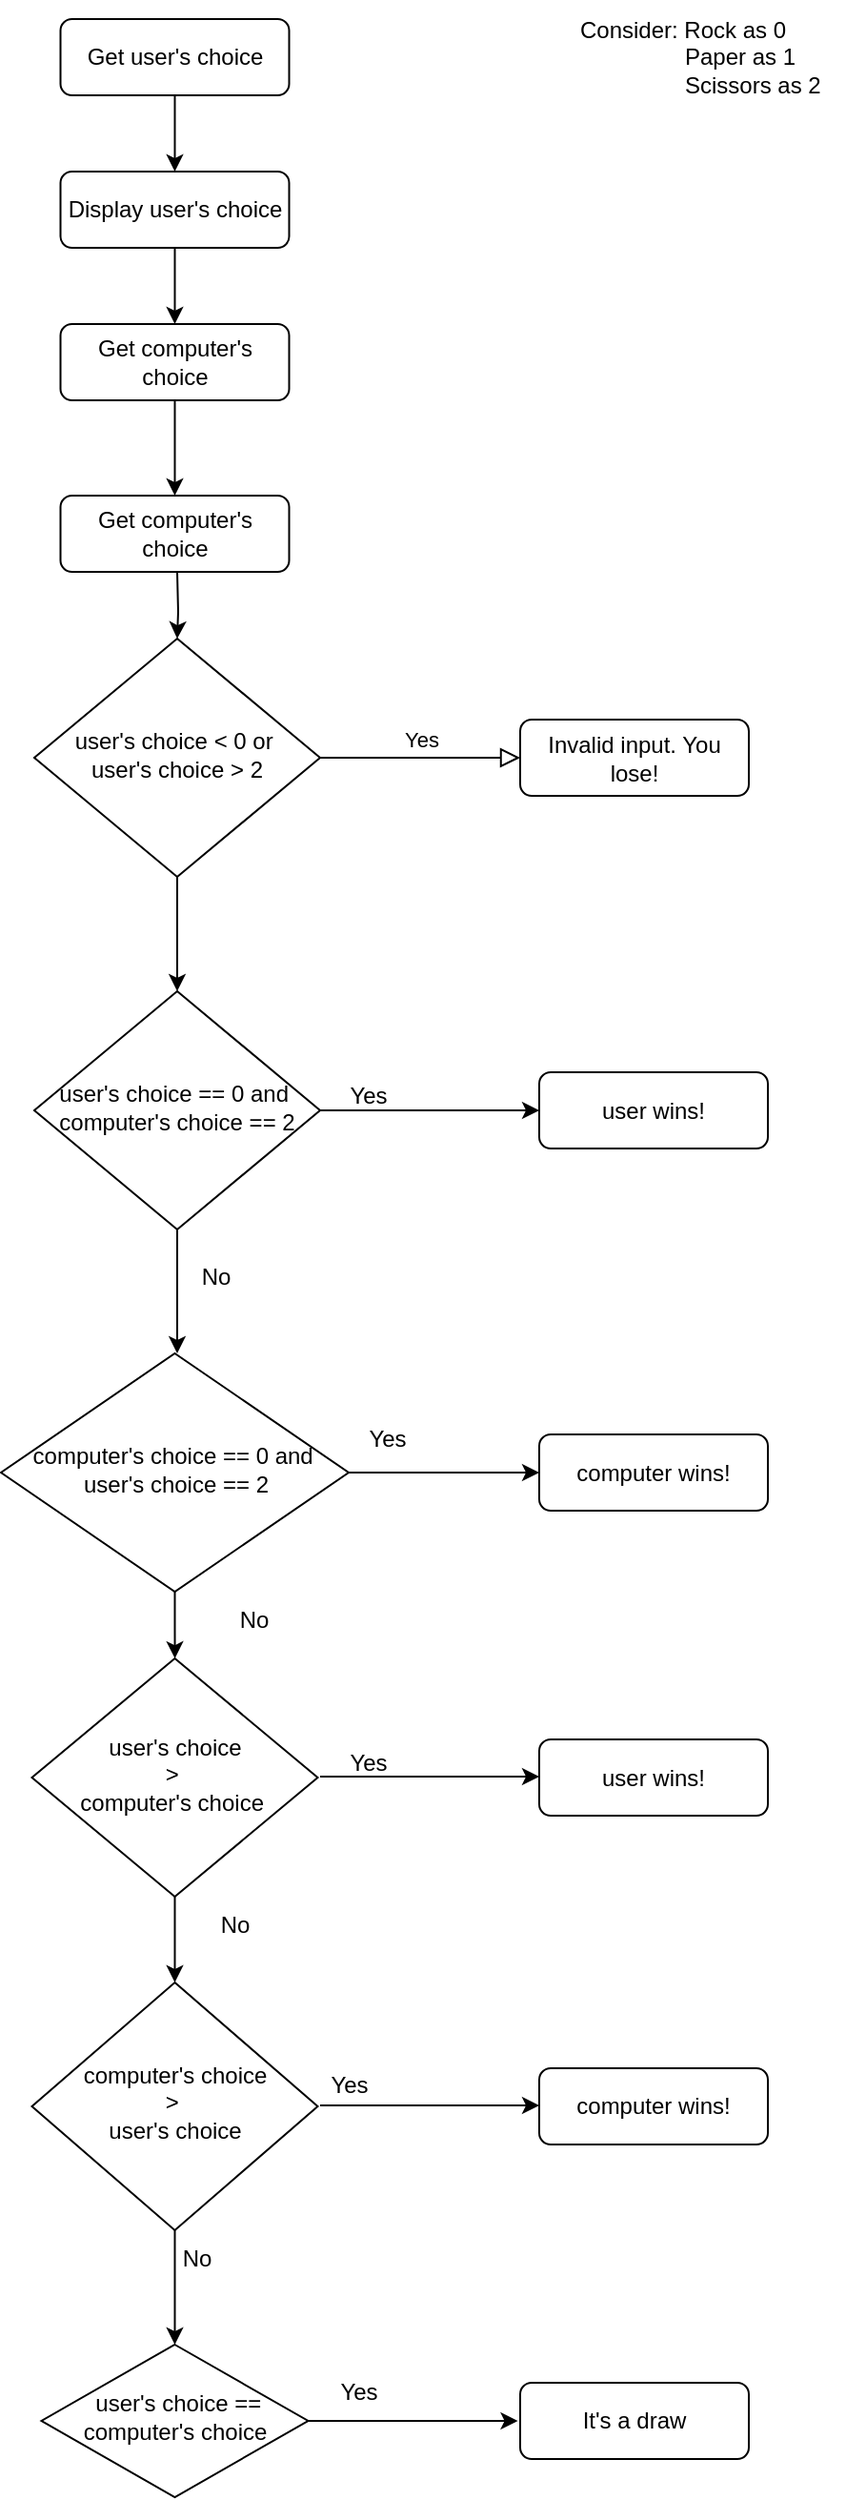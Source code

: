 <mxfile version="20.2.0" type="github">
  <diagram id="C5RBs43oDa-KdzZeNtuy" name="Page-1">
    <mxGraphModel dx="770" dy="454" grid="1" gridSize="10" guides="1" tooltips="1" connect="1" arrows="1" fold="1" page="1" pageScale="1" pageWidth="827" pageHeight="1169" math="0" shadow="0">
      <root>
        <mxCell id="WIyWlLk6GJQsqaUBKTNV-0" />
        <mxCell id="WIyWlLk6GJQsqaUBKTNV-1" parent="WIyWlLk6GJQsqaUBKTNV-0" />
        <mxCell id="SuPhJJDF08uRvSXy7zzl-4" value="" style="edgeStyle=orthogonalEdgeStyle;rounded=0;orthogonalLoop=1;jettySize=auto;html=1;entryX=0.5;entryY=0;entryDx=0;entryDy=0;" parent="WIyWlLk6GJQsqaUBKTNV-1" source="WIyWlLk6GJQsqaUBKTNV-3" target="SuPhJJDF08uRvSXy7zzl-0" edge="1">
          <mxGeometry relative="1" as="geometry" />
        </mxCell>
        <mxCell id="WIyWlLk6GJQsqaUBKTNV-3" value="Get user&#39;s choice" style="rounded=1;whiteSpace=wrap;html=1;fontSize=12;glass=0;strokeWidth=1;shadow=0;" parent="WIyWlLk6GJQsqaUBKTNV-1" vertex="1">
          <mxGeometry x="158.75" y="100" width="120" height="40" as="geometry" />
        </mxCell>
        <mxCell id="SuPhJJDF08uRvSXy7zzl-13" value="" style="edgeStyle=orthogonalEdgeStyle;rounded=0;orthogonalLoop=1;jettySize=auto;html=1;" parent="WIyWlLk6GJQsqaUBKTNV-1" target="WIyWlLk6GJQsqaUBKTNV-10" edge="1">
          <mxGeometry relative="1" as="geometry">
            <mxPoint x="220" y="390" as="sourcePoint" />
          </mxGeometry>
        </mxCell>
        <mxCell id="WIyWlLk6GJQsqaUBKTNV-7" value="It&#39;s a draw" style="rounded=1;whiteSpace=wrap;html=1;fontSize=12;glass=0;strokeWidth=1;shadow=0;" parent="WIyWlLk6GJQsqaUBKTNV-1" vertex="1">
          <mxGeometry x="400" y="1340" width="120" height="40" as="geometry" />
        </mxCell>
        <mxCell id="WIyWlLk6GJQsqaUBKTNV-9" value="Yes" style="edgeStyle=orthogonalEdgeStyle;rounded=0;html=1;jettySize=auto;orthogonalLoop=1;fontSize=11;endArrow=block;endFill=0;endSize=8;strokeWidth=1;shadow=0;labelBackgroundColor=none;" parent="WIyWlLk6GJQsqaUBKTNV-1" source="WIyWlLk6GJQsqaUBKTNV-10" target="WIyWlLk6GJQsqaUBKTNV-12" edge="1">
          <mxGeometry y="10" relative="1" as="geometry">
            <mxPoint as="offset" />
          </mxGeometry>
        </mxCell>
        <mxCell id="KWvbrRZpJoL5nGQ_QKI8-44" value="" style="edgeStyle=orthogonalEdgeStyle;rounded=0;orthogonalLoop=1;jettySize=auto;html=1;" edge="1" parent="WIyWlLk6GJQsqaUBKTNV-1" source="WIyWlLk6GJQsqaUBKTNV-10" target="KWvbrRZpJoL5nGQ_QKI8-2">
          <mxGeometry relative="1" as="geometry" />
        </mxCell>
        <mxCell id="WIyWlLk6GJQsqaUBKTNV-10" value="user&#39;s choice &amp;lt; 0 or&amp;nbsp;&lt;br&gt;user&#39;s choice &amp;gt; 2" style="rhombus;whiteSpace=wrap;html=1;shadow=0;fontFamily=Helvetica;fontSize=12;align=center;strokeWidth=1;spacing=6;spacingTop=-4;" parent="WIyWlLk6GJQsqaUBKTNV-1" vertex="1">
          <mxGeometry x="145" y="425" width="150" height="125" as="geometry" />
        </mxCell>
        <mxCell id="WIyWlLk6GJQsqaUBKTNV-12" value="Invalid input. You lose!" style="rounded=1;whiteSpace=wrap;html=1;fontSize=12;glass=0;strokeWidth=1;shadow=0;" parent="WIyWlLk6GJQsqaUBKTNV-1" vertex="1">
          <mxGeometry x="400" y="467.5" width="120" height="40" as="geometry" />
        </mxCell>
        <mxCell id="SuPhJJDF08uRvSXy7zzl-7" value="" style="edgeStyle=orthogonalEdgeStyle;rounded=0;orthogonalLoop=1;jettySize=auto;html=1;" parent="WIyWlLk6GJQsqaUBKTNV-1" source="SuPhJJDF08uRvSXy7zzl-0" target="SuPhJJDF08uRvSXy7zzl-1" edge="1">
          <mxGeometry relative="1" as="geometry" />
        </mxCell>
        <mxCell id="SuPhJJDF08uRvSXy7zzl-0" value="Display user&#39;s choice" style="rounded=1;whiteSpace=wrap;html=1;fontSize=12;glass=0;strokeWidth=1;shadow=0;" parent="WIyWlLk6GJQsqaUBKTNV-1" vertex="1">
          <mxGeometry x="158.75" y="180" width="120" height="40" as="geometry" />
        </mxCell>
        <mxCell id="SuPhJJDF08uRvSXy7zzl-5" value="" style="edgeStyle=orthogonalEdgeStyle;rounded=0;orthogonalLoop=1;jettySize=auto;html=1;" parent="WIyWlLk6GJQsqaUBKTNV-1" source="SuPhJJDF08uRvSXy7zzl-1" target="SuPhJJDF08uRvSXy7zzl-2" edge="1">
          <mxGeometry relative="1" as="geometry" />
        </mxCell>
        <mxCell id="SuPhJJDF08uRvSXy7zzl-1" value="Get computer&#39;s choice" style="rounded=1;whiteSpace=wrap;html=1;fontSize=12;glass=0;strokeWidth=1;shadow=0;" parent="WIyWlLk6GJQsqaUBKTNV-1" vertex="1">
          <mxGeometry x="158.75" y="260" width="120" height="40" as="geometry" />
        </mxCell>
        <mxCell id="SuPhJJDF08uRvSXy7zzl-2" value="Get computer&#39;s choice" style="rounded=1;whiteSpace=wrap;html=1;fontSize=12;glass=0;strokeWidth=1;shadow=0;" parent="WIyWlLk6GJQsqaUBKTNV-1" vertex="1">
          <mxGeometry x="158.75" y="350" width="120" height="40" as="geometry" />
        </mxCell>
        <mxCell id="SuPhJJDF08uRvSXy7zzl-15" value="Consider: Rock as 0&lt;br&gt;&amp;nbsp; &amp;nbsp; &amp;nbsp; &amp;nbsp; &amp;nbsp; &amp;nbsp; &amp;nbsp; &amp;nbsp; &amp;nbsp; Paper as 1&lt;br&gt;&amp;nbsp; &amp;nbsp; &amp;nbsp; &amp;nbsp; &amp;nbsp; &amp;nbsp; &amp;nbsp; &amp;nbsp; &amp;nbsp; &amp;nbsp; &amp;nbsp; Scissors as 2" style="text;html=1;align=center;verticalAlign=middle;resizable=0;points=[];autosize=1;strokeColor=none;fillColor=none;" parent="WIyWlLk6GJQsqaUBKTNV-1" vertex="1">
          <mxGeometry x="400" y="90" width="170" height="60" as="geometry" />
        </mxCell>
        <mxCell id="KWvbrRZpJoL5nGQ_QKI8-4" value="" style="edgeStyle=orthogonalEdgeStyle;rounded=0;orthogonalLoop=1;jettySize=auto;html=1;" edge="1" parent="WIyWlLk6GJQsqaUBKTNV-1" source="KWvbrRZpJoL5nGQ_QKI8-2">
          <mxGeometry relative="1" as="geometry">
            <mxPoint x="220" y="800" as="targetPoint" />
            <Array as="points">
              <mxPoint x="220" y="780" />
              <mxPoint x="220" y="780" />
            </Array>
          </mxGeometry>
        </mxCell>
        <mxCell id="KWvbrRZpJoL5nGQ_QKI8-6" value="" style="edgeStyle=orthogonalEdgeStyle;rounded=0;orthogonalLoop=1;jettySize=auto;html=1;" edge="1" parent="WIyWlLk6GJQsqaUBKTNV-1" source="KWvbrRZpJoL5nGQ_QKI8-2">
          <mxGeometry relative="1" as="geometry">
            <mxPoint x="410" y="672.5" as="targetPoint" />
          </mxGeometry>
        </mxCell>
        <mxCell id="KWvbrRZpJoL5nGQ_QKI8-2" value="user&#39;s choice == 0 and&amp;nbsp;&lt;br&gt;computer&#39;s choice == 2" style="rhombus;whiteSpace=wrap;html=1;shadow=0;fontFamily=Helvetica;fontSize=12;align=center;strokeWidth=1;spacing=6;spacingTop=-4;" vertex="1" parent="WIyWlLk6GJQsqaUBKTNV-1">
          <mxGeometry x="145" y="610" width="150" height="125" as="geometry" />
        </mxCell>
        <mxCell id="KWvbrRZpJoL5nGQ_QKI8-7" value="user wins!" style="rounded=1;whiteSpace=wrap;html=1;fontSize=12;glass=0;strokeWidth=1;shadow=0;" vertex="1" parent="WIyWlLk6GJQsqaUBKTNV-1">
          <mxGeometry x="410" y="652.5" width="120" height="40" as="geometry" />
        </mxCell>
        <mxCell id="KWvbrRZpJoL5nGQ_QKI8-8" value="Yes" style="text;html=1;align=center;verticalAlign=middle;resizable=0;points=[];autosize=1;strokeColor=none;fillColor=none;" vertex="1" parent="WIyWlLk6GJQsqaUBKTNV-1">
          <mxGeometry x="300" y="650" width="40" height="30" as="geometry" />
        </mxCell>
        <mxCell id="KWvbrRZpJoL5nGQ_QKI8-9" value="No" style="text;html=1;align=center;verticalAlign=middle;resizable=0;points=[];autosize=1;strokeColor=none;fillColor=none;" vertex="1" parent="WIyWlLk6GJQsqaUBKTNV-1">
          <mxGeometry x="220" y="745" width="40" height="30" as="geometry" />
        </mxCell>
        <mxCell id="KWvbrRZpJoL5nGQ_QKI8-36" value="" style="edgeStyle=orthogonalEdgeStyle;rounded=0;orthogonalLoop=1;jettySize=auto;html=1;" edge="1" parent="WIyWlLk6GJQsqaUBKTNV-1" source="KWvbrRZpJoL5nGQ_QKI8-10" target="KWvbrRZpJoL5nGQ_QKI8-30">
          <mxGeometry relative="1" as="geometry" />
        </mxCell>
        <mxCell id="KWvbrRZpJoL5nGQ_QKI8-40" value="" style="edgeStyle=orthogonalEdgeStyle;rounded=0;orthogonalLoop=1;jettySize=auto;html=1;" edge="1" parent="WIyWlLk6GJQsqaUBKTNV-1" source="KWvbrRZpJoL5nGQ_QKI8-10" target="KWvbrRZpJoL5nGQ_QKI8-11">
          <mxGeometry relative="1" as="geometry" />
        </mxCell>
        <mxCell id="KWvbrRZpJoL5nGQ_QKI8-10" value="computer&#39;s choice == 0 and&amp;nbsp;&lt;br&gt;user&#39;s choice == 2" style="rhombus;whiteSpace=wrap;html=1;shadow=0;fontFamily=Helvetica;fontSize=12;align=center;strokeWidth=1;spacing=6;spacingTop=-4;" vertex="1" parent="WIyWlLk6GJQsqaUBKTNV-1">
          <mxGeometry x="127.5" y="800" width="182.5" height="125" as="geometry" />
        </mxCell>
        <mxCell id="KWvbrRZpJoL5nGQ_QKI8-15" value="" style="edgeStyle=orthogonalEdgeStyle;rounded=0;orthogonalLoop=1;jettySize=auto;html=1;" edge="1" parent="WIyWlLk6GJQsqaUBKTNV-1" source="KWvbrRZpJoL5nGQ_QKI8-11" target="KWvbrRZpJoL5nGQ_QKI8-12">
          <mxGeometry relative="1" as="geometry" />
        </mxCell>
        <mxCell id="KWvbrRZpJoL5nGQ_QKI8-11" value="user&#39;s choice &lt;br&gt;&amp;gt;&amp;nbsp;&lt;br&gt;computer&#39;s choice&amp;nbsp;" style="rhombus;whiteSpace=wrap;html=1;shadow=0;fontFamily=Helvetica;fontSize=12;align=center;strokeWidth=1;spacing=6;spacingTop=-4;" vertex="1" parent="WIyWlLk6GJQsqaUBKTNV-1">
          <mxGeometry x="143.75" y="960" width="150" height="125" as="geometry" />
        </mxCell>
        <mxCell id="KWvbrRZpJoL5nGQ_QKI8-39" value="" style="edgeStyle=orthogonalEdgeStyle;rounded=0;orthogonalLoop=1;jettySize=auto;html=1;" edge="1" parent="WIyWlLk6GJQsqaUBKTNV-1" source="KWvbrRZpJoL5nGQ_QKI8-12" target="KWvbrRZpJoL5nGQ_QKI8-37">
          <mxGeometry relative="1" as="geometry" />
        </mxCell>
        <mxCell id="KWvbrRZpJoL5nGQ_QKI8-12" value="computer&#39;s choice &lt;br&gt;&amp;gt;&amp;nbsp;&lt;br&gt;user&#39;s choice" style="rhombus;whiteSpace=wrap;html=1;shadow=0;fontFamily=Helvetica;fontSize=12;align=center;strokeWidth=1;spacing=6;spacingTop=-4;" vertex="1" parent="WIyWlLk6GJQsqaUBKTNV-1">
          <mxGeometry x="143.75" y="1130" width="150" height="130" as="geometry" />
        </mxCell>
        <mxCell id="KWvbrRZpJoL5nGQ_QKI8-17" value="No" style="text;html=1;align=center;verticalAlign=middle;resizable=0;points=[];autosize=1;strokeColor=none;fillColor=none;" vertex="1" parent="WIyWlLk6GJQsqaUBKTNV-1">
          <mxGeometry x="240" y="925" width="40" height="30" as="geometry" />
        </mxCell>
        <mxCell id="KWvbrRZpJoL5nGQ_QKI8-19" value="No" style="text;html=1;align=center;verticalAlign=middle;resizable=0;points=[];autosize=1;strokeColor=none;fillColor=none;" vertex="1" parent="WIyWlLk6GJQsqaUBKTNV-1">
          <mxGeometry x="230" y="1085" width="40" height="30" as="geometry" />
        </mxCell>
        <mxCell id="KWvbrRZpJoL5nGQ_QKI8-20" value="" style="edgeStyle=orthogonalEdgeStyle;rounded=0;orthogonalLoop=1;jettySize=auto;html=1;" edge="1" parent="WIyWlLk6GJQsqaUBKTNV-1">
          <mxGeometry relative="1" as="geometry">
            <mxPoint x="295" y="1194.5" as="sourcePoint" />
            <mxPoint x="410" y="1194.5" as="targetPoint" />
          </mxGeometry>
        </mxCell>
        <mxCell id="KWvbrRZpJoL5nGQ_QKI8-21" value="" style="edgeStyle=orthogonalEdgeStyle;rounded=0;orthogonalLoop=1;jettySize=auto;html=1;" edge="1" parent="WIyWlLk6GJQsqaUBKTNV-1">
          <mxGeometry relative="1" as="geometry">
            <mxPoint x="295" y="1022" as="sourcePoint" />
            <mxPoint x="410" y="1022" as="targetPoint" />
          </mxGeometry>
        </mxCell>
        <mxCell id="KWvbrRZpJoL5nGQ_QKI8-25" value="Yes" style="text;html=1;align=center;verticalAlign=middle;resizable=0;points=[];autosize=1;strokeColor=none;fillColor=none;" vertex="1" parent="WIyWlLk6GJQsqaUBKTNV-1">
          <mxGeometry x="290" y="1169" width="40" height="30" as="geometry" />
        </mxCell>
        <mxCell id="KWvbrRZpJoL5nGQ_QKI8-26" value="Yes" style="text;html=1;align=center;verticalAlign=middle;resizable=0;points=[];autosize=1;strokeColor=none;fillColor=none;" vertex="1" parent="WIyWlLk6GJQsqaUBKTNV-1">
          <mxGeometry x="300" y="1000" width="40" height="30" as="geometry" />
        </mxCell>
        <mxCell id="KWvbrRZpJoL5nGQ_QKI8-27" value="Yes" style="text;html=1;align=center;verticalAlign=middle;resizable=0;points=[];autosize=1;strokeColor=none;fillColor=none;" vertex="1" parent="WIyWlLk6GJQsqaUBKTNV-1">
          <mxGeometry x="310" y="830" width="40" height="30" as="geometry" />
        </mxCell>
        <mxCell id="KWvbrRZpJoL5nGQ_QKI8-28" value="computer wins!" style="rounded=1;whiteSpace=wrap;html=1;fontSize=12;glass=0;strokeWidth=1;shadow=0;" vertex="1" parent="WIyWlLk6GJQsqaUBKTNV-1">
          <mxGeometry x="410" y="1175" width="120" height="40" as="geometry" />
        </mxCell>
        <mxCell id="KWvbrRZpJoL5nGQ_QKI8-29" value="user wins!" style="rounded=1;whiteSpace=wrap;html=1;fontSize=12;glass=0;strokeWidth=1;shadow=0;" vertex="1" parent="WIyWlLk6GJQsqaUBKTNV-1">
          <mxGeometry x="410" y="1002.5" width="120" height="40" as="geometry" />
        </mxCell>
        <mxCell id="KWvbrRZpJoL5nGQ_QKI8-30" value="computer wins!" style="rounded=1;whiteSpace=wrap;html=1;fontSize=12;glass=0;strokeWidth=1;shadow=0;" vertex="1" parent="WIyWlLk6GJQsqaUBKTNV-1">
          <mxGeometry x="410" y="842.5" width="120" height="40" as="geometry" />
        </mxCell>
        <mxCell id="KWvbrRZpJoL5nGQ_QKI8-33" value="Yes" style="text;html=1;align=center;verticalAlign=middle;resizable=0;points=[];autosize=1;strokeColor=none;fillColor=none;" vertex="1" parent="WIyWlLk6GJQsqaUBKTNV-1">
          <mxGeometry x="295" y="1330" width="40" height="30" as="geometry" />
        </mxCell>
        <mxCell id="KWvbrRZpJoL5nGQ_QKI8-42" value="" style="edgeStyle=orthogonalEdgeStyle;rounded=0;orthogonalLoop=1;jettySize=auto;html=1;" edge="1" parent="WIyWlLk6GJQsqaUBKTNV-1" source="KWvbrRZpJoL5nGQ_QKI8-37">
          <mxGeometry relative="1" as="geometry">
            <mxPoint x="398.75" y="1360" as="targetPoint" />
          </mxGeometry>
        </mxCell>
        <mxCell id="KWvbrRZpJoL5nGQ_QKI8-37" value="&amp;nbsp;user&#39;s choice ==&lt;br&gt;computer&#39;s choice" style="rhombus;whiteSpace=wrap;html=1;shadow=0;fontFamily=Helvetica;fontSize=12;align=center;strokeWidth=1;spacing=6;spacingTop=-4;" vertex="1" parent="WIyWlLk6GJQsqaUBKTNV-1">
          <mxGeometry x="148.75" y="1320" width="140" height="80" as="geometry" />
        </mxCell>
        <mxCell id="KWvbrRZpJoL5nGQ_QKI8-43" value="No" style="text;html=1;align=center;verticalAlign=middle;resizable=0;points=[];autosize=1;strokeColor=none;fillColor=none;" vertex="1" parent="WIyWlLk6GJQsqaUBKTNV-1">
          <mxGeometry x="210" y="1260" width="40" height="30" as="geometry" />
        </mxCell>
      </root>
    </mxGraphModel>
  </diagram>
</mxfile>
